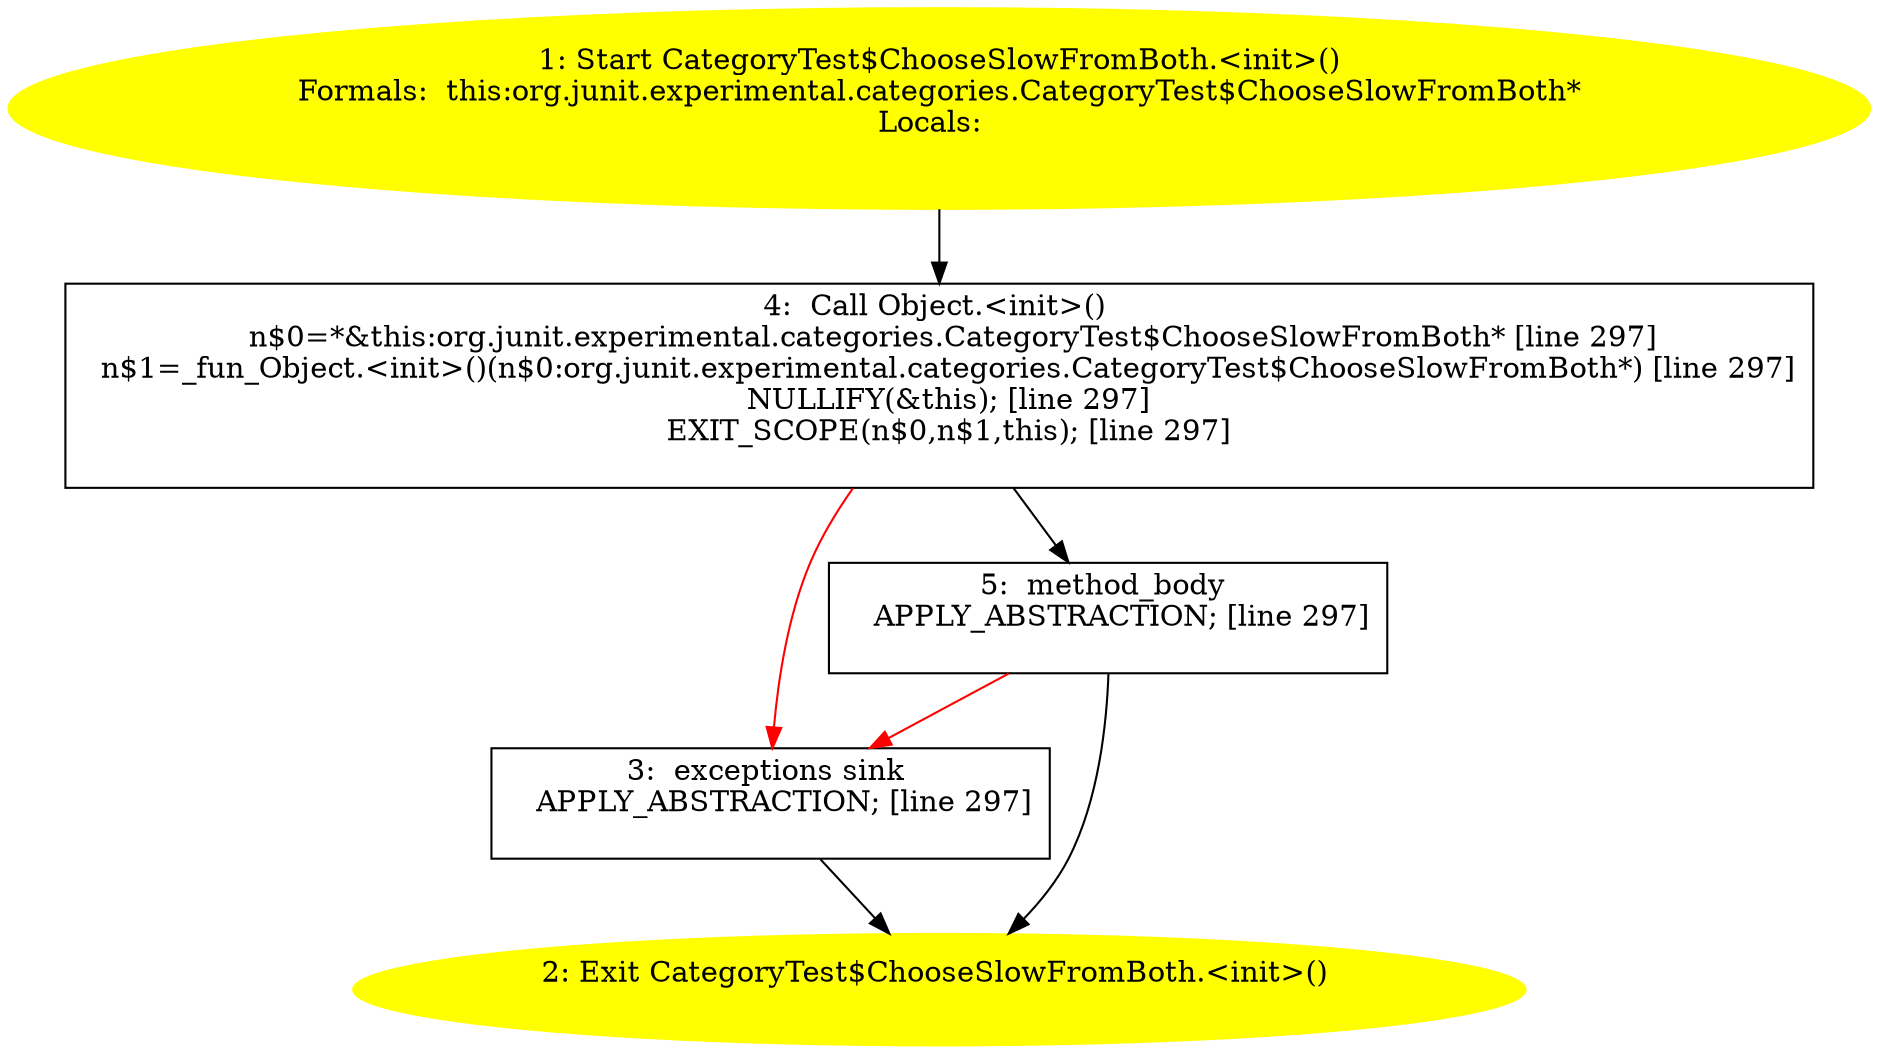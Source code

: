 /* @generated */
digraph cfg {
"org.junit.experimental.categories.CategoryTest$ChooseSlowFromBoth.<init>().2f737ce803e9413d421d915d32d83468_1" [label="1: Start CategoryTest$ChooseSlowFromBoth.<init>()\nFormals:  this:org.junit.experimental.categories.CategoryTest$ChooseSlowFromBoth*\nLocals:  \n  " color=yellow style=filled]
	

	 "org.junit.experimental.categories.CategoryTest$ChooseSlowFromBoth.<init>().2f737ce803e9413d421d915d32d83468_1" -> "org.junit.experimental.categories.CategoryTest$ChooseSlowFromBoth.<init>().2f737ce803e9413d421d915d32d83468_4" ;
"org.junit.experimental.categories.CategoryTest$ChooseSlowFromBoth.<init>().2f737ce803e9413d421d915d32d83468_2" [label="2: Exit CategoryTest$ChooseSlowFromBoth.<init>() \n  " color=yellow style=filled]
	

"org.junit.experimental.categories.CategoryTest$ChooseSlowFromBoth.<init>().2f737ce803e9413d421d915d32d83468_3" [label="3:  exceptions sink \n   APPLY_ABSTRACTION; [line 297]\n " shape="box"]
	

	 "org.junit.experimental.categories.CategoryTest$ChooseSlowFromBoth.<init>().2f737ce803e9413d421d915d32d83468_3" -> "org.junit.experimental.categories.CategoryTest$ChooseSlowFromBoth.<init>().2f737ce803e9413d421d915d32d83468_2" ;
"org.junit.experimental.categories.CategoryTest$ChooseSlowFromBoth.<init>().2f737ce803e9413d421d915d32d83468_4" [label="4:  Call Object.<init>() \n   n$0=*&this:org.junit.experimental.categories.CategoryTest$ChooseSlowFromBoth* [line 297]\n  n$1=_fun_Object.<init>()(n$0:org.junit.experimental.categories.CategoryTest$ChooseSlowFromBoth*) [line 297]\n  NULLIFY(&this); [line 297]\n  EXIT_SCOPE(n$0,n$1,this); [line 297]\n " shape="box"]
	

	 "org.junit.experimental.categories.CategoryTest$ChooseSlowFromBoth.<init>().2f737ce803e9413d421d915d32d83468_4" -> "org.junit.experimental.categories.CategoryTest$ChooseSlowFromBoth.<init>().2f737ce803e9413d421d915d32d83468_5" ;
	 "org.junit.experimental.categories.CategoryTest$ChooseSlowFromBoth.<init>().2f737ce803e9413d421d915d32d83468_4" -> "org.junit.experimental.categories.CategoryTest$ChooseSlowFromBoth.<init>().2f737ce803e9413d421d915d32d83468_3" [color="red" ];
"org.junit.experimental.categories.CategoryTest$ChooseSlowFromBoth.<init>().2f737ce803e9413d421d915d32d83468_5" [label="5:  method_body \n   APPLY_ABSTRACTION; [line 297]\n " shape="box"]
	

	 "org.junit.experimental.categories.CategoryTest$ChooseSlowFromBoth.<init>().2f737ce803e9413d421d915d32d83468_5" -> "org.junit.experimental.categories.CategoryTest$ChooseSlowFromBoth.<init>().2f737ce803e9413d421d915d32d83468_2" ;
	 "org.junit.experimental.categories.CategoryTest$ChooseSlowFromBoth.<init>().2f737ce803e9413d421d915d32d83468_5" -> "org.junit.experimental.categories.CategoryTest$ChooseSlowFromBoth.<init>().2f737ce803e9413d421d915d32d83468_3" [color="red" ];
}
